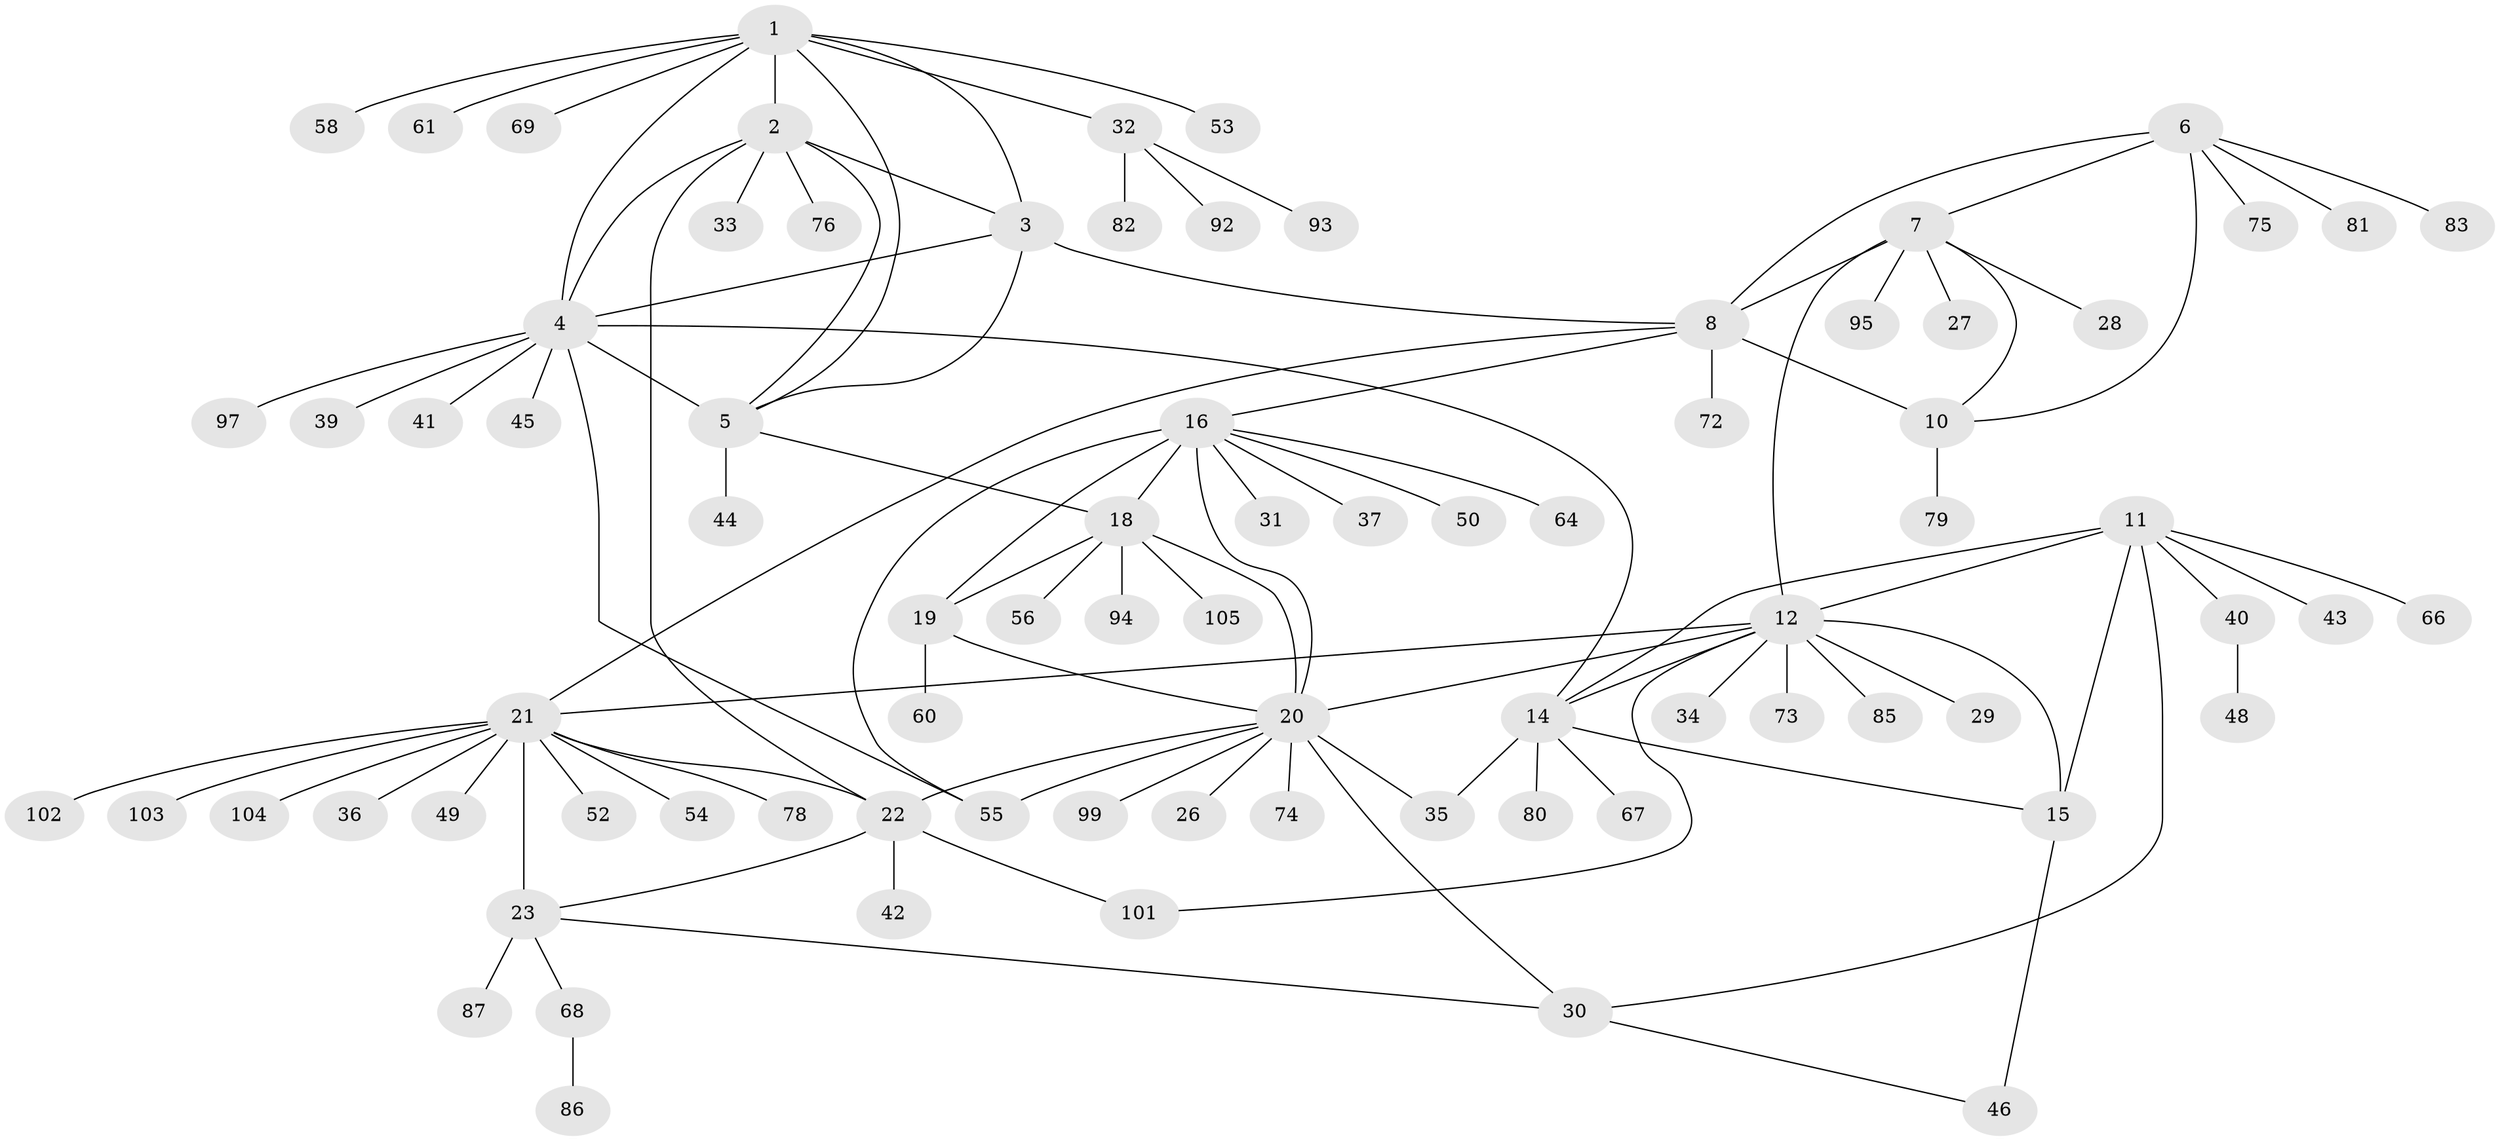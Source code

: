 // original degree distribution, {7: 0.056074766355140186, 8: 0.018691588785046728, 6: 0.056074766355140186, 11: 0.028037383177570093, 9: 0.056074766355140186, 5: 0.018691588785046728, 4: 0.028037383177570093, 1: 0.616822429906542, 2: 0.09345794392523364, 3: 0.028037383177570093}
// Generated by graph-tools (version 1.1) at 2025/42/03/06/25 10:42:07]
// undirected, 81 vertices, 109 edges
graph export_dot {
graph [start="1"]
  node [color=gray90,style=filled];
  1 [super="+38"];
  2 [super="+57"];
  3 [super="+89"];
  4 [super="+70"];
  5;
  6 [super="+62"];
  7 [super="+100"];
  8 [super="+9"];
  10 [super="+65"];
  11 [super="+59"];
  12 [super="+13"];
  14 [super="+51"];
  15 [super="+63"];
  16 [super="+17"];
  18 [super="+96"];
  19 [super="+98"];
  20 [super="+71"];
  21 [super="+24"];
  22 [super="+90"];
  23 [super="+25"];
  26;
  27;
  28;
  29;
  30 [super="+88"];
  31;
  32 [super="+47"];
  33;
  34;
  35;
  36;
  37 [super="+77"];
  39;
  40 [super="+91"];
  41;
  42;
  43;
  44;
  45;
  46;
  48;
  49;
  50;
  52;
  53;
  54;
  55 [super="+84"];
  56;
  58;
  60;
  61 [super="+107"];
  64;
  66;
  67;
  68;
  69;
  72;
  73;
  74;
  75;
  76;
  78 [super="+106"];
  79;
  80;
  81;
  82;
  83;
  85;
  86;
  87;
  92;
  93;
  94;
  95;
  97;
  99;
  101;
  102;
  103;
  104;
  105;
  1 -- 2;
  1 -- 3;
  1 -- 4;
  1 -- 5;
  1 -- 32;
  1 -- 61;
  1 -- 58;
  1 -- 53;
  1 -- 69;
  2 -- 3;
  2 -- 4;
  2 -- 5;
  2 -- 22;
  2 -- 33;
  2 -- 76;
  3 -- 4;
  3 -- 5;
  3 -- 8;
  4 -- 5;
  4 -- 14;
  4 -- 39;
  4 -- 41;
  4 -- 45;
  4 -- 55;
  4 -- 97;
  5 -- 18;
  5 -- 44;
  6 -- 7;
  6 -- 8 [weight=2];
  6 -- 10;
  6 -- 75;
  6 -- 81;
  6 -- 83;
  7 -- 8 [weight=2];
  7 -- 10;
  7 -- 12;
  7 -- 27;
  7 -- 28;
  7 -- 95;
  8 -- 10 [weight=2];
  8 -- 72;
  8 -- 16;
  8 -- 21;
  10 -- 79;
  11 -- 12 [weight=2];
  11 -- 14;
  11 -- 15;
  11 -- 40;
  11 -- 43;
  11 -- 66;
  11 -- 30;
  12 -- 14 [weight=2];
  12 -- 15 [weight=2];
  12 -- 85;
  12 -- 101;
  12 -- 34;
  12 -- 73;
  12 -- 20;
  12 -- 21;
  12 -- 29;
  14 -- 15;
  14 -- 35;
  14 -- 67;
  14 -- 80;
  15 -- 46;
  16 -- 18 [weight=2];
  16 -- 19 [weight=2];
  16 -- 20 [weight=2];
  16 -- 37;
  16 -- 50;
  16 -- 64;
  16 -- 55;
  16 -- 31;
  18 -- 19;
  18 -- 20;
  18 -- 56;
  18 -- 94;
  18 -- 105;
  19 -- 20;
  19 -- 60;
  20 -- 22;
  20 -- 26;
  20 -- 30;
  20 -- 74;
  20 -- 99;
  20 -- 35;
  20 -- 55;
  21 -- 22 [weight=2];
  21 -- 23 [weight=4];
  21 -- 36;
  21 -- 78;
  21 -- 102;
  21 -- 103;
  21 -- 104;
  21 -- 49;
  21 -- 52;
  21 -- 54;
  22 -- 23 [weight=2];
  22 -- 42;
  22 -- 101;
  23 -- 30;
  23 -- 68;
  23 -- 87;
  30 -- 46;
  32 -- 82;
  32 -- 92;
  32 -- 93;
  40 -- 48;
  68 -- 86;
}
